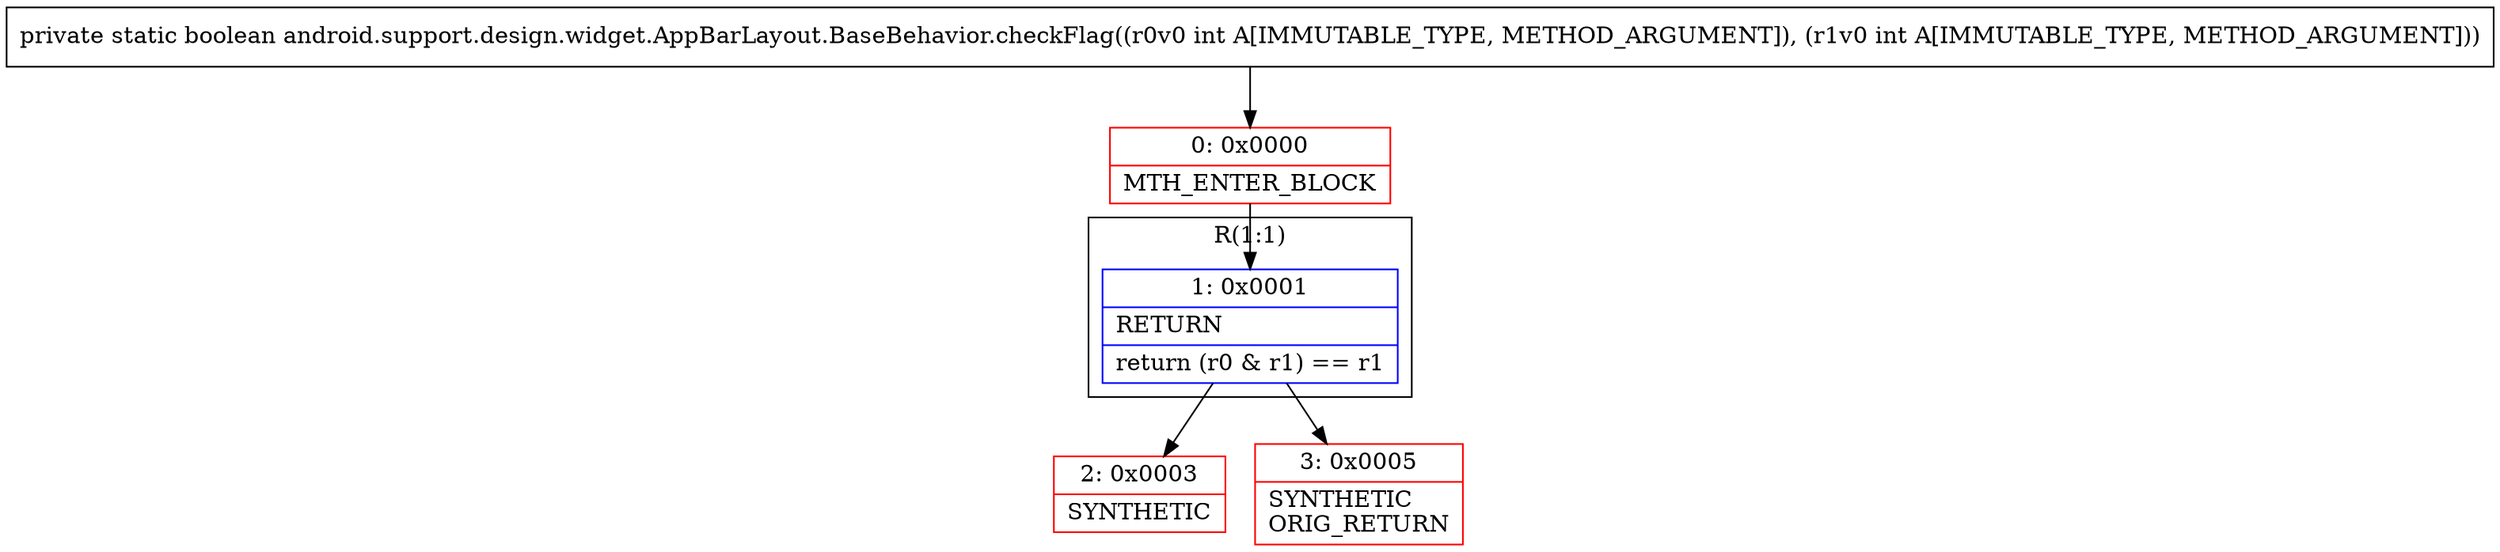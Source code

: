 digraph "CFG forandroid.support.design.widget.AppBarLayout.BaseBehavior.checkFlag(II)Z" {
subgraph cluster_Region_1425263261 {
label = "R(1:1)";
node [shape=record,color=blue];
Node_1 [shape=record,label="{1\:\ 0x0001|RETURN\l|return (r0 & r1) == r1\l}"];
}
Node_0 [shape=record,color=red,label="{0\:\ 0x0000|MTH_ENTER_BLOCK\l}"];
Node_2 [shape=record,color=red,label="{2\:\ 0x0003|SYNTHETIC\l}"];
Node_3 [shape=record,color=red,label="{3\:\ 0x0005|SYNTHETIC\lORIG_RETURN\l}"];
MethodNode[shape=record,label="{private static boolean android.support.design.widget.AppBarLayout.BaseBehavior.checkFlag((r0v0 int A[IMMUTABLE_TYPE, METHOD_ARGUMENT]), (r1v0 int A[IMMUTABLE_TYPE, METHOD_ARGUMENT])) }"];
MethodNode -> Node_0;
Node_1 -> Node_2;
Node_1 -> Node_3;
Node_0 -> Node_1;
}

